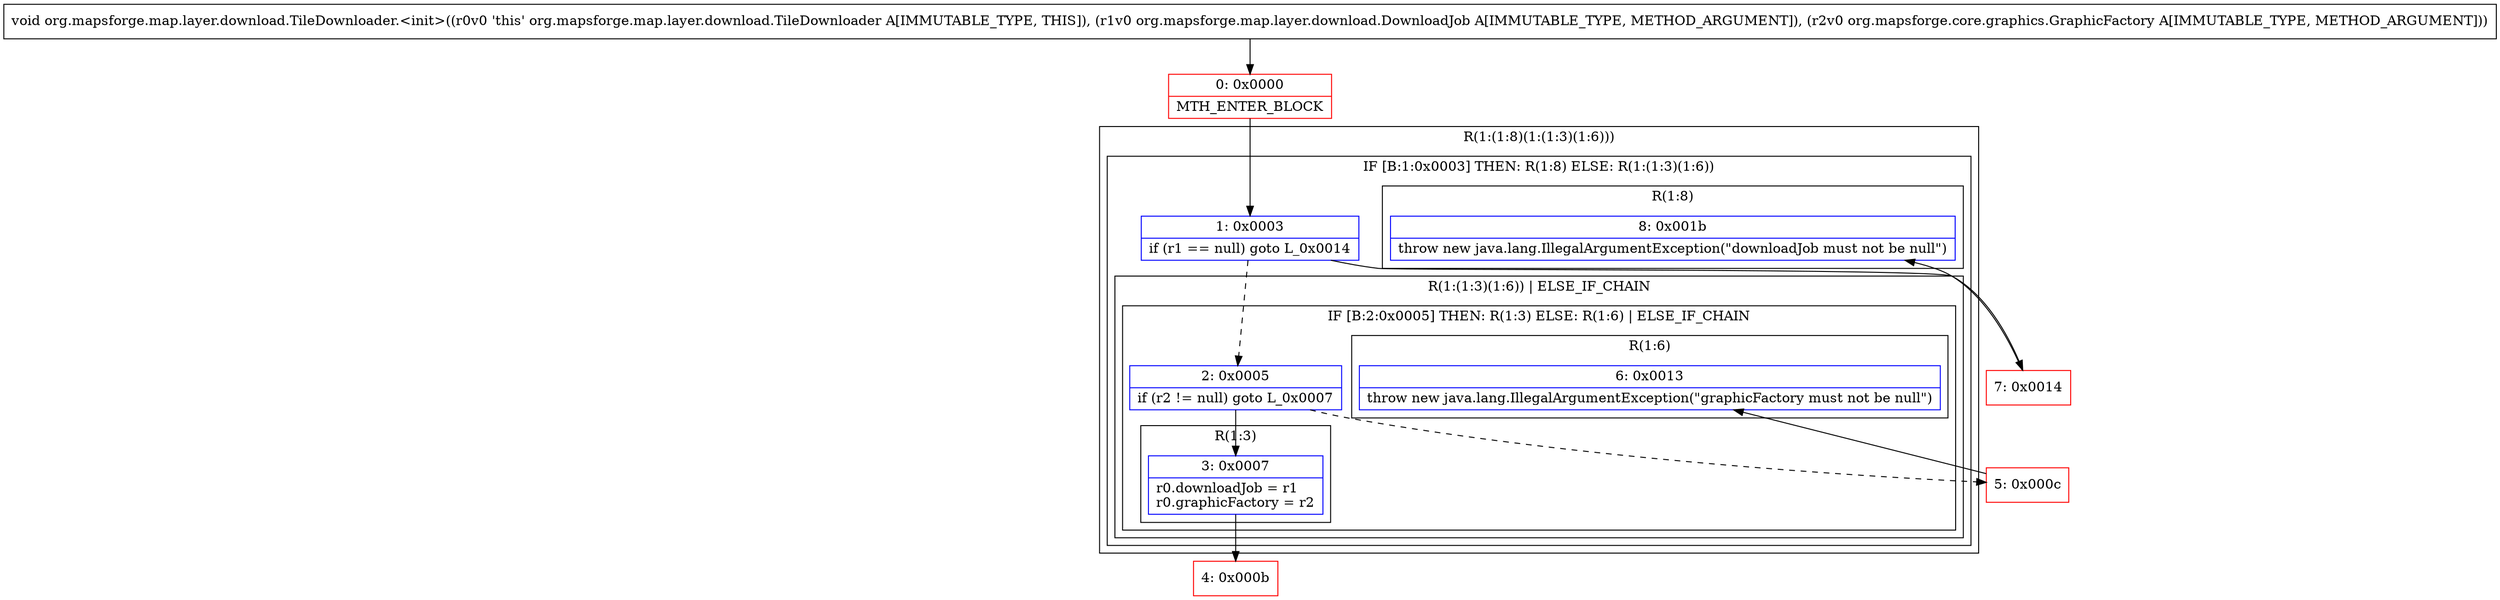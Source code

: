 digraph "CFG fororg.mapsforge.map.layer.download.TileDownloader.\<init\>(Lorg\/mapsforge\/map\/layer\/download\/DownloadJob;Lorg\/mapsforge\/core\/graphics\/GraphicFactory;)V" {
subgraph cluster_Region_1153468206 {
label = "R(1:(1:8)(1:(1:3)(1:6)))";
node [shape=record,color=blue];
subgraph cluster_IfRegion_1789407226 {
label = "IF [B:1:0x0003] THEN: R(1:8) ELSE: R(1:(1:3)(1:6))";
node [shape=record,color=blue];
Node_1 [shape=record,label="{1\:\ 0x0003|if (r1 == null) goto L_0x0014\l}"];
subgraph cluster_Region_2108045351 {
label = "R(1:8)";
node [shape=record,color=blue];
Node_8 [shape=record,label="{8\:\ 0x001b|throw new java.lang.IllegalArgumentException(\"downloadJob must not be null\")\l}"];
}
subgraph cluster_Region_1675953504 {
label = "R(1:(1:3)(1:6)) | ELSE_IF_CHAIN\l";
node [shape=record,color=blue];
subgraph cluster_IfRegion_601626565 {
label = "IF [B:2:0x0005] THEN: R(1:3) ELSE: R(1:6) | ELSE_IF_CHAIN\l";
node [shape=record,color=blue];
Node_2 [shape=record,label="{2\:\ 0x0005|if (r2 != null) goto L_0x0007\l}"];
subgraph cluster_Region_136330171 {
label = "R(1:3)";
node [shape=record,color=blue];
Node_3 [shape=record,label="{3\:\ 0x0007|r0.downloadJob = r1\lr0.graphicFactory = r2\l}"];
}
subgraph cluster_Region_1149984152 {
label = "R(1:6)";
node [shape=record,color=blue];
Node_6 [shape=record,label="{6\:\ 0x0013|throw new java.lang.IllegalArgumentException(\"graphicFactory must not be null\")\l}"];
}
}
}
}
}
Node_0 [shape=record,color=red,label="{0\:\ 0x0000|MTH_ENTER_BLOCK\l}"];
Node_4 [shape=record,color=red,label="{4\:\ 0x000b}"];
Node_5 [shape=record,color=red,label="{5\:\ 0x000c}"];
Node_7 [shape=record,color=red,label="{7\:\ 0x0014}"];
MethodNode[shape=record,label="{void org.mapsforge.map.layer.download.TileDownloader.\<init\>((r0v0 'this' org.mapsforge.map.layer.download.TileDownloader A[IMMUTABLE_TYPE, THIS]), (r1v0 org.mapsforge.map.layer.download.DownloadJob A[IMMUTABLE_TYPE, METHOD_ARGUMENT]), (r2v0 org.mapsforge.core.graphics.GraphicFactory A[IMMUTABLE_TYPE, METHOD_ARGUMENT])) }"];
MethodNode -> Node_0;
Node_1 -> Node_2[style=dashed];
Node_1 -> Node_7;
Node_2 -> Node_3;
Node_2 -> Node_5[style=dashed];
Node_3 -> Node_4;
Node_0 -> Node_1;
Node_5 -> Node_6;
Node_7 -> Node_8;
}

